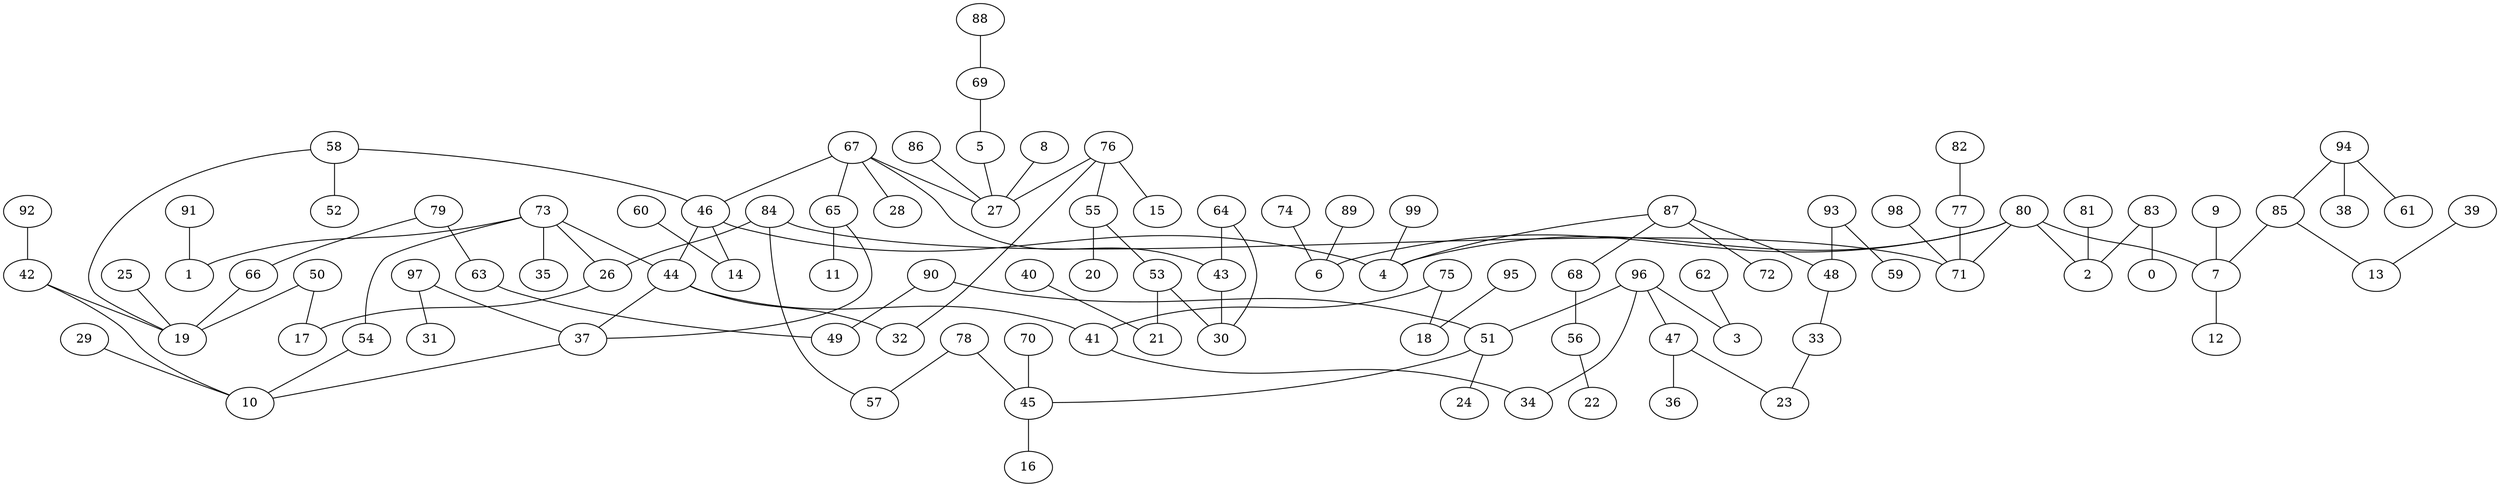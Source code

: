 digraph GG_graph {

subgraph G_graph {
edge [color = black]
"92" -> "42" [dir = none]
"89" -> "6" [dir = none]
"60" -> "14" [dir = none]
"78" -> "57" [dir = none]
"78" -> "45" [dir = none]
"88" -> "69" [dir = none]
"82" -> "77" [dir = none]
"40" -> "21" [dir = none]
"86" -> "27" [dir = none]
"91" -> "1" [dir = none]
"42" -> "19" [dir = none]
"63" -> "49" [dir = none]
"77" -> "71" [dir = none]
"29" -> "10" [dir = none]
"99" -> "4" [dir = none]
"97" -> "31" [dir = none]
"97" -> "37" [dir = none]
"68" -> "56" [dir = none]
"83" -> "0" [dir = none]
"83" -> "2" [dir = none]
"51" -> "24" [dir = none]
"51" -> "45" [dir = none]
"9" -> "7" [dir = none]
"93" -> "59" [dir = none]
"93" -> "48" [dir = none]
"94" -> "61" [dir = none]
"94" -> "38" [dir = none]
"94" -> "85" [dir = none]
"26" -> "17" [dir = none]
"5" -> "27" [dir = none]
"50" -> "17" [dir = none]
"67" -> "65" [dir = none]
"67" -> "28" [dir = none]
"67" -> "27" [dir = none]
"67" -> "43" [dir = none]
"67" -> "46" [dir = none]
"65" -> "11" [dir = none]
"7" -> "12" [dir = none]
"37" -> "10" [dir = none]
"46" -> "14" [dir = none]
"46" -> "44" [dir = none]
"46" -> "4" [dir = none]
"56" -> "22" [dir = none]
"79" -> "63" [dir = none]
"79" -> "66" [dir = none]
"76" -> "15" [dir = none]
"76" -> "32" [dir = none]
"76" -> "55" [dir = none]
"76" -> "27" [dir = none]
"85" -> "13" [dir = none]
"85" -> "7" [dir = none]
"90" -> "49" [dir = none]
"39" -> "13" [dir = none]
"48" -> "33" [dir = none]
"80" -> "2" [dir = none]
"80" -> "6" [dir = none]
"80" -> "7" [dir = none]
"80" -> "71" [dir = none]
"80" -> "4" [dir = none]
"75" -> "18" [dir = none]
"75" -> "41" [dir = none]
"73" -> "1" [dir = none]
"73" -> "54" [dir = none]
"73" -> "35" [dir = none]
"73" -> "26" [dir = none]
"73" -> "44" [dir = none]
"87" -> "68" [dir = none]
"87" -> "48" [dir = none]
"87" -> "72" [dir = none]
"87" -> "4" [dir = none]
"41" -> "34" [dir = none]
"44" -> "37" [dir = none]
"44" -> "41" [dir = none]
"70" -> "45" [dir = none]
"66" -> "19" [dir = none]
"96" -> "3" [dir = none]
"96" -> "47" [dir = none]
"96" -> "51" [dir = none]
"96" -> "34" [dir = none]
"43" -> "30" [dir = none]
"47" -> "23" [dir = none]
"47" -> "36" [dir = none]
"8" -> "27" [dir = none]
"58" -> "19" [dir = none]
"58" -> "52" [dir = none]
"58" -> "46" [dir = none]
"84" -> "71" [dir = none]
"45" -> "16" [dir = none]
"25" -> "19" [dir = none]
"62" -> "3" [dir = none]
"55" -> "20" [dir = none]
"55" -> "53" [dir = none]
"64" -> "43" [dir = none]
"53" -> "21" [dir = none]
"74" -> "6" [dir = none]
"69" -> "5" [dir = none]
"81" -> "2" [dir = none]
"95" -> "18" [dir = none]
"98" -> "71" [dir = none]
"65" -> "37" [dir = none]
"54" -> "10" [dir = none]
"53" -> "30" [dir = none]
"42" -> "10" [dir = none]
"44" -> "32" [dir = none]
"64" -> "30" [dir = none]
"33" -> "23" [dir = none]
"84" -> "57" [dir = none]
"50" -> "19" [dir = none]
"90" -> "51" [dir = none]
"84" -> "26" [dir = none]
}

}
